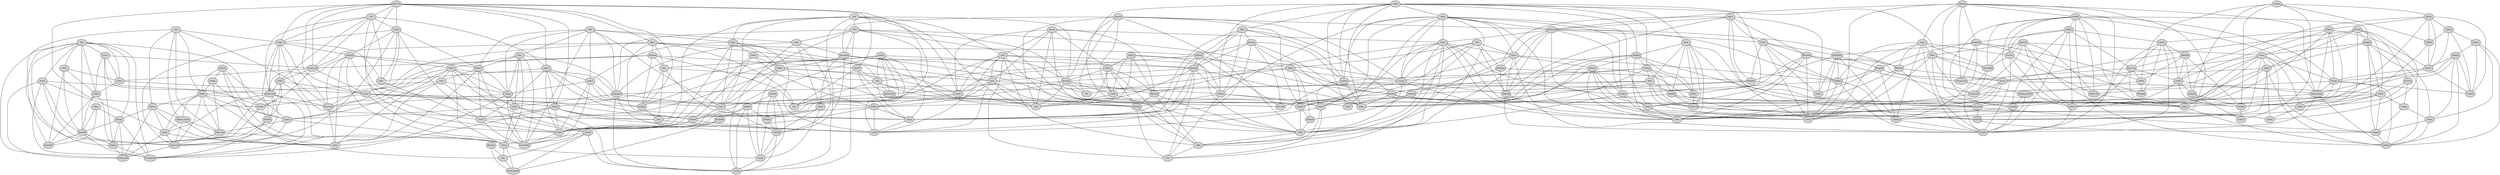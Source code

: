 graph geometric_spanner_greedy_spanner {
outputorder=edgesfirst;
node[fontsize=8, style=filled, margin="0.05,0.03"];
Ackley [pos="212.758,-465.261!"];
Ackworth [pos="206.835,-467.364!"];
Adair [pos="207.501,-473.215!"];
Adel [pos="208.072,-470.087!"];
Afton [pos="205.137,-470.99!"];
Agency [pos="204.975,-461.534!"];
Ainsworth [pos="206.445,-457.762!"];
Akron [pos="214.144,-482.797!"];
Albert_City [pos="213.91,-474.743!"];
Albia [pos="205.133,-464.029!"];
Albion [pos="210.562,-464.943!"];
Alburnett [pos="210.742,-458.093!"];
Alden [pos="212.601,-466.88!"];
Alexander [pos="214.029,-467.383!"];
Algona [pos="215.35,-471.165!"];
Alleman [pos="209.1,-468.058!"];
Allerton [pos="203.532,-466.826!"];
Allison [pos="213.764,-463.976!"];
Alta [pos="213.368,-476.453!"];
Alta_Vista [pos="215.993,-462.086!"];
Alton [pos="214.937,-480.053!"];
Altoona [pos="208.221,-467.323!"];
Alvord [pos="216.711,-481.506!"];
Amana [pos="209,-459.354!"];
Ames [pos="210.174,-468.1!"];
Anamosa [pos="210.542,-456.426!"];
Anderson [pos="204.007,-478.021!"];
Andover [pos="209.896,-451.259!"];
Andrew [pos="210.768,-452.962!"];
Anita [pos="207.226,-473.824!"];
Ankeny [pos="208.649,-468.029!"];
Anthon [pos="211.942,-479.333!"];
Aplington [pos="212.921,-464.422!"];
Arcadia [pos="210.436,-475.231!"];
Archer [pos="215.576,-478.729!"];
Aredale [pos="214.165,-465.027!"];
Arion [pos="209.746,-477.318!"];
Arispe [pos="204.747,-471.096!"];
Arlington [pos="213.746,-458.356!"];
Armstrong [pos="216.98,-472.392!"];
Arnolds_Park [pos="216.864,-475.619!"];
Arthur [pos="211.674,-476.738!"];
Asbury [pos="212.572,-453.758!"];
Ashton [pos="216.557,-478.956!"];
Aspinwall [pos="209.56,-475.678!"];
Atalissa [pos="207.856,-455.83!"];
Athelstan [pos="202.861,-472.711!"];
Atkins [pos="209.985,-459.311!"];
Atlantic [pos="207.018,-475.069!"];
Auburn [pos="211.257,-474.389!"];
Audubon [pos="208.59,-474.662!"];
Aurelia [pos="213.564,-477.183!"];
Aurora [pos="213.094,-458.642!"];
Avoca [pos="207.383,-476.69!"];
Ayrshire [pos="215.196,-474.164!"];
Badger [pos="213.072,-470.73!"];
Bagley [pos="209.231,-472.15!"];
Baldwin [pos="210.371,-454.208!"];
Balltown [pos="213.19,-454.344!"];
Bancroft [pos="216.464,-471.09!"];
Bankston [pos="212.593,-454.806!"];
Barnes_City [pos="207.535,-462.348!"];
Barnum [pos="212.543,-471.826!"];
Bartlett [pos="204.425,-478.975!"];
Bassett [pos="215.315,-462.577!"];
Batavia [pos="204.971,-460.837!"];
Battle_Creek [pos="211.578,-477.993!"];
Baxter [pos="209.131,-465.758!"];
Bayard [pos="209.26,-472.792!"];
Beacon [pos="206.385,-463.398!"];
Beaconsfield [pos="204.039,-470.253!"];
Beaman [pos="211.099,-464.118!"];
Beaver [pos="210.192,-470.711!"];
Beaverdale [pos="204.233,-456.042!"];
Bedford [pos="203.335,-473.607!"];
Belle_Plaine [pos="209.485,-461.391!"];
Bellevue [pos="211.293,-452.115!"];
Belmond [pos="214.23,-468.07!"];
Bennett [pos="208.702,-454.869!"];
Bentley [pos="206.885,-478.101!"];
Benton [pos="203.517,-471.791!"];
Berkley [pos="209.725,-470.573!"];
Bernard [pos="211.561,-454.159!"];
Bertram [pos="209.749,-457.677!"];
Bettendorf [pos="207.622,-452.578!"];
Bevington [pos="206.8,-468.921!"];
Birmingham [pos="204.395,-459.736!"];
Blairsburg [pos="212.4,-468.215!"];
Blairstown [pos="209.547,-460.422!"];
Blakesburg [pos="204.811,-463.17!"];
Blanchard [pos="202.896,-476.108!"];
Blencoe [pos="209.651,-480.404!"];
Blockton [pos="203.078,-472.386!"];
Bloomfield [pos="203.758,-462.075!"];
Blue_Grass [pos="207.548,-453.824!"];
Bode [pos="214.341,-471.448!"];
Bolan [pos="216.86,-465.597!"];
Bonaparte [pos="203.49,-459.016!"];
Bondurant [pos="208.503,-467.311!"];
Boone [pos="210.298,-469.401!"];
Bouton [pos="209.257,-470.046!"];
Boxholm [pos="210.879,-470.53!"];
Boyden [pos="215.955,-480.029!"];
Braddyville [pos="202.894,-475.15!"];
Bradford [pos="213.165,-466.225!"];
Bradgate [pos="214.015,-472.09!"];
Brandon [pos="211.572,-460.011!"];
Brayton [pos="207.722,-474.621!"];
Breda [pos="210.908,-474.885!"];
Bridgewater [pos="206.225,-473.344!"];
Brighton [pos="205.874,-459.098!"];
Bristow [pos="213.869,-464.537!"];
Britt [pos="215.489,-469.009!"];
Bronson [pos="212.054,-481.07!"];
Brooklyn [pos="208.668,-462.227!"];
Brunsville [pos="214.049,-481.346!"];
Buckeye [pos="212.086,-466.875!"];
Buck_Grove [pos="209.59,-476.981!"];
Buffalo [pos="207.282,-453.617!"];
Buffalo_Center [pos="216.929,-469.733!"];
Burchinal [pos="215.326,-466.391!"];
Burlington [pos="204.038,-455.565!"];
Burr_Oak [pos="217.294,-459.327!"];
Burt [pos="215.987,-471.098!"];
Bussey [pos="206.022,-464.413!"];
Calamus [pos="209.129,-453.791!"];
California_Junction [pos="207.793,-479.974!"];
Callender [pos="211.81,-471.479!"];
Calmar [pos="215.918,-459.32!"];
Calumet [pos="214.732,-477.75!"];
Camanche [pos="208.94,-451.281!"];
Cambridge [pos="209.492,-467.646!"];
Cantril [pos="203.221,-460.349!"];
Carbon [pos="205.25,-474.117!"];
Carlisle [pos="207.59,-467.426!"];
Carpenter [pos="217.075,-465.075!"];
Carroll [pos="210.329,-474.335!"];
Carson [pos="206.183,-477.09!"];
Carter_Lake [pos="206.453,-479.59!"];
Cascade [pos="211.509,-455.023!"];
Casey [pos="207.537,-472.606!"];
Castalia [pos="215.56,-458.381!"];
Castana [pos="210.372,-479.543!"];
Cedar_Falls [pos="212.639,-462.227!"];
Cedar_Rapids [pos="210.042,-458.22!"];
Center_Junction [pos="210.581,-455.435!"];
Center_Point [pos="210.954,-458.926!"];
Centerville [pos="203.671,-464.37!"];
Central_City [pos="211.019,-457.62!"];
Centralia [pos="212.361,-454.185!"];
Chapin [pos="214.168,-466.111!"];
Chariton [pos="205.069,-466.533!"];
Charles_City [pos="215.332,-463.362!"];
Charlotte [pos="209.802,-452.326!"];
Charter_Oak [pos="210.342,-477.958!"];
Chatsworth [pos="214.581,-482.582!"];
Chelsea [pos="209.596,-461.973!"];
Cherokee [pos="213.747,-477.758!"];
Chester [pos="217.455,-461.802!"];
Chillicothe [pos="205.428,-462.647!"];
Churdan [pos="210.76,-472.372!"];
Cincinnati [pos="203.154,-464.623!"];
Clare [pos="212.936,-471.728!"];
Clarence [pos="209.445,-455.283!"];
Clarinda [pos="203.71,-475.192!"];
Clarion [pos="213.658,-468.665!"];
Clarksville [pos="213.923,-463.338!"];
Clayton [pos="214.519,-455.737!"];
Clearfield [pos="204.003,-472.415!"];
Clear_Lake [pos="215.69,-466.897!"];
Cleghorn [pos="214.061,-478.564!"];
Clemons [pos="210.569,-465.78!"];
Clermont [pos="215.018,-458.262!"];
Climbing_Hill [pos="211.708,-480.389!"];
Clinton [pos="209.222,-450.944!"];
Clio [pos="203.175,-467.257!"];
Clive [pos="208.066,-468.989!"];
Clutier [pos="210.397,-462.011!"];
Coalville [pos="212.226,-470.629!"];
Coburg [pos="204.587,-476.322!"];
Coggon [pos="211.404,-457.652!"];
Coin [pos="203.272,-476.151!"];
Colesburg [pos="213.197,-456.01!"];
Colfax [pos="208.389,-466.226!"];
College_Springs [pos="203.096,-475.604!"];
Collins [pos="209.514,-466.532!"];
Colo [pos="210.089,-466.576!"];
Columbus_City [pos="206.293,-456.872!"];
Columbus_Junction [pos="206.4,-456.804!"];
Colwell [pos="215.779,-462.97!"];
Conesville [pos="206.91,-456.749!"];
Conrad [pos="211.124,-464.373!"];
Conroy [pos="208.646,-459.988!"];
Conway [pos="203.743,-473.094!"];
Coon_Rapids [pos="209.374,-473.392!"];
Coppock [pos="205.821,-458.574!"];
Coralville [pos="208.382,-457.902!"];
Corley [pos="207.893,-476.651!"];
Corning [pos="204.95,-473.704!"];
Correctionville [pos="212.375,-478.928!"];
Columbus_City -- Columbus_Junction
Beaman -- Conrad
Altoona -- Bondurant
Blue_Grass -- Buffalo
Arion -- Buck_Grove
Blanchard -- Coin
Central_City -- Coggon
Athelstan -- Blockton
Afton -- Arispe
Barnum -- Clare
Camanche -- Clinton
Alleman -- Ankeny
Bancroft -- Burt
Asbury -- Centralia
Akron -- Chatsworth
Beaver -- Berkley
Braddyville -- College_Springs
Carbon -- Corning
Avoca -- Corley
Columbus_Junction -- Conesville
Alden -- Buckeye
Beaverdale -- Burlington
Brighton -- Coppock
Blanchard -- College_Springs
Alburnett -- Central_City
Castalia -- Clermont
Allerton -- Clio
Bolan -- Carpenter
Alleman -- Cambridge
Allison -- Bristow
Aredale -- Bristow
Coin -- College_Springs
Centerville -- Cincinnati
Collins -- Colo
Arcadia -- Breda
Belle_Plaine -- Chelsea
Anthon -- Correctionville
Charles_City -- Colwell
Aurelia -- Cherokee
Auburn -- Breda
Bassett -- Colwell
Adair -- Casey
Bayard -- Coon_Rapids
Bertram -- Cedar_Rapids
Burchinal -- Clear_Lake
Altoona -- Carlisle
Algona -- Burt
Bagley -- Bayard
Bedford -- Conway
Allison -- Clarksville
Bankston -- Centralia
Adair -- Anita
Agency -- Batavia
Berkley -- Bouton
Beaver -- Boxholm
Arlington -- Aurora
Alburnett -- Cedar_Rapids
Alexander -- Belmond
Bode -- Bradgate
Amana -- Conroy
Clearfield -- Conway
Ankeny -- Bondurant
Benton -- Blockton
Clarinda -- College_Springs
Andover -- Clinton
Balltown -- Bankston
Alta -- Aurelia
Ackworth -- Carlisle
Bronson -- Climbing_Hill
Bassett -- Charles_City
Benton -- Clearfield
Alburnett -- Coggon
Breda -- Carroll
Albion -- Conrad
Bernard -- Centralia
Chelsea -- Clutier
Blakesburg -- Chillicothe
Barnum -- Callender
Braddyville -- Clarinda
Ames -- Cambridge
Altoona -- Ankeny
Belmond -- Clarion
Atlantic -- Brayton
Alta_Vista -- Bassett
Albion -- Clemons
Balltown -- Centralia
Bennett -- Clarence
Asbury -- Balltown
Badger -- Coalville
Ackley -- Aplington
Alburnett -- Center_Point
Baxter -- Collins
Cherokee -- Cleghorn
Alden -- Bradford
Bernard -- Cascade
Audubon -- Brayton
Arion -- Charter_Oak
Baxter -- Colfax
Arcadia -- Carroll
Ainsworth -- Columbus_City
Alta_Vista -- Colwell
Albia -- Blakesburg
Blockton -- Clearfield
Ankeny -- Cambridge
Auburn -- Carroll
Clemons -- Colo
Anita -- Brayton
Callender -- Coalville
Allison -- Aplington
Aplington -- Bristow
Andover -- Camanche
Alleman -- Bondurant
Athelstan -- Conway
Brooklyn -- Chelsea
Albia -- Bussey
Belle_Plaine -- Blairstown
Blockton -- Conway
Arcadia -- Aspinwall
Calumet -- Cherokee
Amana -- Atkins
Anamosa -- Center_Junction
Andrew -- Bellevue
Blairstown -- Conroy
Calmar -- Castalia
Archer -- Ashton
Badger -- Clare
Bradford -- Chapin
Athelstan -- Bedford
Cascade -- Center_Junction
Alton -- Boyden
Ainsworth -- Coppock
Anderson -- Bartlett
Atkins -- Center_Point
Bondurant -- Cambridge
Ackley -- Bradford
Algona -- Bode
Calumet -- Cleghorn
Clarinda -- Coin
Andover -- Charlotte
Alleman -- Ames
Alburnett -- Bertram
Beacon -- Bussey
Anthon -- Climbing_Hill
Aredale -- Chapin
Asbury -- Bernard
Bondurant -- Colfax
Atkins -- Cedar_Rapids
Bettendorf -- Buffalo
Adel -- Clive
Arispe -- Beaconsfield
Belle_Plaine -- Clutier
Bankston -- Cascade
Altoona -- Colfax
Anita -- Bridgewater
Cambridge -- Collins
Ainsworth -- Conesville
Blencoe -- Castana
Ankeny -- Clive
Bradgate -- Clare
Barnes_City -- Brooklyn
Center_Junction -- Clarence
Cedar_Rapids -- Center_Point
Birmingham -- Bonaparte
Andrew -- Charlotte
Bennett -- Calamus
Colfax -- Collins
Belle_Plaine -- Brooklyn
Athelstan -- Clearfield
Adel -- Bouton
Baldwin -- Bernard
Burchinal -- Chapin
Atkins -- Blairstown
Cascade -- Centralia
Amana -- Blairstown
Agency -- Chillicothe
Beacon -- Chillicothe
Badger -- Barnum
Bankston -- Bernard
Ankeny -- Carlisle
Boone -- Bouton
Cambridge -- Colo
Battle_Creek -- Correctionville
Ashton -- Boyden
Bentley -- Carson
Battle_Creek -- Charter_Oak
Barnum -- Coalville
Batavia -- Birmingham
Bridgewater -- Carbon
Baldwin -- Center_Junction
Bedford -- Blockton
Bettendorf -- Blue_Grass
Brandon -- Center_Point
Arthur -- Battle_Creek
Baxter -- Colo
Anita -- Atlantic
Avoca -- Carson
Bevington -- Clive
Boone -- Boxholm
Bertram -- Central_City
Arlington -- Clermont
Bondurant -- Collins
Alexander -- Chapin
Atalissa -- Bennett
Adair -- Bridgewater
Anamosa -- Central_City
Archer -- Calumet
Clemons -- Collins
Aurelia -- Calumet
Aspinwall -- Buck_Grove
Berkley -- Boone
Ames -- Boone
Andrew -- Baldwin
Clare -- Coalville
Baldwin -- Calamus
Beaver -- Boone
Atalissa -- Conesville
Benton -- Conway
Afton -- Beaconsfield
Birmingham -- Cantril
Bridgewater -- Corning
Ackley -- Bristow
Coburg -- Coin
Boxholm -- Callender
Agency -- Bloomfield
Alexander -- Clarion
Blairsburg -- Clarion
Carroll -- Coon_Rapids
Brunsville -- Chatsworth
Bankston -- Colesburg
Alden -- Blairsburg
Clayton -- Colesburg
Boxholm -- Coalville
Center_Point -- Coggon
Conway -- Corning
Camanche -- Charlotte
Archer -- Boyden
Bonaparte -- Cantril
Burr_Oak -- Calmar
Blairsburg -- Buckeye
Callender -- Churdan
Aplington -- Aredale
Bertram -- Coralville
Anthon -- Battle_Creek
Calmar -- Clermont
Alleman -- Clive
California_Junction -- Carter_Lake
Baldwin -- Cascade
Armstrong -- Bancroft
Albia -- Beacon
Aspinwall -- Audubon
Charles_City -- Clarksville
Albert_City -- Ayrshire
Albia -- Chillicothe
Arispe -- Benton
Baldwin -- Clarence
Adair -- Brayton
Ackley -- Aredale
Clarinda -- Coburg
Bode -- Clare
Alburnett -- Atkins
Bancroft -- Buffalo_Center
Andrew -- Bernard
Baxter -- Clemons
Carlisle -- Colfax
Alexander -- Bradford
Akron -- Brunsville
Badger -- Bode
Badger -- Callender
Alton -- Archer
Anamosa -- Bertram
Alta_Vista -- Chester
Audubon -- Coon_Rapids
Avoca -- Bentley
Charlotte -- Clinton
Anamosa -- Coggon
Atkins -- Conroy
Albia -- Centerville
Bridgewater -- Casey
Bellevue -- Charlotte
Alden -- Alexander
Arispe -- Clearfield
Blakesburg -- Bloomfield
Archer -- Cleghorn
Calamus -- Clarence
Ames -- Colo
Amana -- Cedar_Rapids
Bagley -- Churdan
Aspinwall -- Carroll
Bentley -- Carter_Lake
Bennett -- Blue_Grass
Bayard -- Churdan
Barnes_City -- Beacon
Ackworth -- Bevington
Aredale -- Bradford
Allerton -- Chariton
Alton -- Brunsville
Belmond -- Britt
Amana -- Coralville
Castana -- Climbing_Hill
Blue_Grass -- Calamus
Anthon -- Castana
Anamosa -- Clarence
Castana -- Charter_Oak
Bassett -- Clarksville
Beacon -- Blakesburg
Bouton -- Clive
Clearfield -- Corning
Anita -- Audubon
Bedford -- Braddyville
Bernard -- Center_Junction
Birmingham -- Brighton
Britt -- Buffalo_Center
Calamus -- Charlotte
Bedford -- Corning
Beaconsfield -- Benton
Ackley -- Alden
Bedford -- Clarinda
Armstrong -- Burt
Ackley -- Allison
Alexander -- Burchinal
Belle_Plaine -- Conroy
Carlisle -- Clive
Andover -- Bellevue
Agency -- Blakesburg
Ackley -- Chapin
Albion -- Baxter
Bagley -- Berkley
Badger -- Bradgate
Blakesburg -- Centerville
Coburg -- College_Springs
Alvord -- Boyden
Buffalo_Center -- Burt
Atlantic -- Avoca
Balltown -- Colesburg
Altoona -- Clive
Baxter -- Bondurant
Atalissa -- Clarence
Allison -- Charles_City
Cedar_Rapids -- Coralville
Bevington -- Carlisle
Bouton -- Boxholm
Cedar_Falls -- Clarksville
Ames -- Collins
Anamosa -- Cascade
Alta -- Arthur
Churdan -- Coon_Rapids
Cleghorn -- Correctionville
Adel -- Bevington
Bolan -- Burchinal
Alton -- Cleghorn
Buck_Grove -- Corley
Ankeny -- Collins
Bagley -- Beaver
Alexander -- Clear_Lake
Bayard -- Casey
Batavia -- Bloomfield
Atkins -- Brandon
Ackley -- Buckeye
Bolan -- Clear_Lake
Bagley -- Casey
Beaver -- Churdan
Bloomfield -- Chillicothe
Bentley -- Corley
Audubon -- Carroll
Carson -- Coburg
Beaver -- Callender
Aredale -- Burchinal
Albert_City -- Alta
Anderson -- Coburg
Baldwin -- Bennett
Cambridge -- Colfax
Aplington -- Conrad
Alleman -- Boone
Blairstown -- Clutier
Cherokee -- Correctionville
Arthur -- Charter_Oak
Bloomfield -- Cantril
Atlantic -- Corley
Adair -- Bayard
Adair -- Audubon
Batavia -- Cantril
Bradford -- Bristow
Alexander -- Blairsburg
Amana -- Bertram
Belmond -- Blairsburg
Andrew -- Calamus
Birmingham -- Coppock
Boxholm -- Churdan
Aplington -- Beaman
Bettendorf -- Camanche
Ackley -- Conrad
Britt -- Clarion
Columbus_Junction -- Coppock
Anamosa -- Cedar_Rapids
Bussey -- Chillicothe
Barnum -- Churdan
Conesville -- Coralville
Buckeye -- Clemons
Belmond -- Clear_Lake
Bristow -- Charles_City
Carbon -- Clarinda
Adair -- Coon_Rapids
Atlantic -- Bridgewater
Albion -- Collins
Blencoe -- California_Junction
Andover -- Andrew
Balltown -- Clayton
Ackworth -- Colfax
Aspinwall -- Corley
Arcadia -- Audubon
Boone -- Cambridge
Bettendorf -- Calamus
Clarinda -- Corning
Arthur -- Aurelia
Ainsworth -- Coralville
Arcadia -- Buck_Grove
Arcadia -- Arthur
Ackworth -- Chariton
Cascade -- Colesburg
Alton -- Ashton
Aurora -- Coggon
Batavia -- Brighton
Battle_Creek -- Castana
Baldwin -- Charlotte
Andrew -- Asbury
Burr_Oak -- Castalia
Alleman -- Bouton
Casey -- Coon_Rapids
Anita -- Carbon
Arthur -- Breda
Belmond -- Burchinal
Atlantic -- Carbon
Andrew -- Centralia
Anderson -- Coin
Carroll -- Churdan
Arion -- Arthur
Bronson -- Brunsville
Alden -- Belmond
Buckeye -- Colo
Atalissa -- Blue_Grass
Adair -- Bagley
Aredale -- Charles_City
Brayton -- Corley
Ackworth -- Clive
Algona -- Armstrong
Chester -- Colwell
Aurora -- Brandon
Ankeny -- Bevington
Blencoe -- Climbing_Hill
Brayton -- Coon_Rapids
Bellevue -- Bernard
Blairstown -- Brandon
Alden -- Clarion
Auburn -- Churdan
Allison -- Cedar_Falls
Bentley -- California_Junction
Asbury -- Bellevue
Avoca -- Brayton
Arthur -- Buck_Grove
Aplington -- Chapin
Bagley -- Bouton
Ankeny -- Bouton
Audubon -- Corley
Anthon -- Charter_Oak
Aurelia -- Correctionville
Agency -- Cantril
Bartlett -- Carter_Lake
Britt -- Clear_Lake
Barnes_City -- Chillicothe
Atkins -- Coralville
Atalissa -- Coralville
Bankston -- Clayton
Aurelia -- Battle_Creek
Badger -- Clarion
Britt -- Burt
Ames -- Bouton
Aurora -- Center_Point
Algona -- Britt
Beaconsfield -- Clearfield
Bronson -- Correctionville
Battle_Creek -- Cherokee
Atlantic -- Carson
Anita -- Coon_Rapids
Calamus -- Center_Junction
Bettendorf -- Charlotte
Aplington -- Cedar_Falls
Arnolds_Park -- Ayrshire
Ackley -- Albion
Beaverdale -- Columbus_City
Beaman -- Clutier
Ames -- Blairsburg
Battle_Creek -- Buck_Grove
Allerton -- Cincinnati
Brooklyn -- Conroy
Ackley -- Clemons
Cedar_Falls -- Clutier
Boone -- Clive
Ames -- Buckeye
Boone -- Coalville
Alton -- Alvord
Aspinwall -- Coon_Rapids
Bloomfield -- Centerville
Bancroft -- Britt
Alleman -- Baxter
Carbon -- Coburg
Arthur -- Cherokee
Alton -- Calumet
Boyden -- Brunsville
Brandon -- Clutier
Bussey -- Chariton
Bevington -- Bondurant
Audubon -- Avoca
Alta -- Battle_Creek
Arthur -- Aspinwall
Adel -- Bagley
Anderson -- Carson
Bonaparte -- Coppock
Arlington -- Calmar
Bonaparte -- Brighton
Ayrshire -- Bradgate
Alvord -- Chatsworth
Bayard -- Brayton
Boyden -- Cleghorn
Bridgewater -- Clearfield
Arlington -- Colesburg
Blairsburg -- Boone
Bertram -- Clarence
Alburnett -- Aurora
Blairsburg -- Coalville
Birmingham -- Bloomfield
Clarion -- Coalville
Coggon -- Colesburg
Beaman -- Cedar_Falls
Carpenter -- Charles_City
Allerton -- Centerville
Brandon -- Cedar_Falls
Albion -- Buckeye
Carpenter -- Colwell
Burr_Oak -- Chester
Bradford -- Clarion
Blencoe -- Bronson
Belle_Plaine -- Brandon
Albia -- Chariton
Carson -- Carter_Lake
Armstrong -- Ayrshire
Calamus -- Camanche
Brayton -- Carbon
Bennett -- Bettendorf
Battle_Creek -- Cleghorn
Alton -- Chatsworth
Alvord -- Ashton
Auburn -- Bayard
Clayton -- Clermont
Adel -- Casey
Centerville -- Chariton
Bartlett -- Carson
Afton -- Bridgewater
Badger -- Blairsburg
Barnes_City -- Conroy
Bartlett -- Bentley
Aspinwall -- Atlantic
California_Junction -- Castana
Arispe -- Corning
Beaman -- Chelsea
Cascade -- Coggon
Bradford -- Clemons
Aurora -- Colesburg
Cascade -- Central_City
Atalissa -- Bertram
Coppock -- Coralville
Afton -- Bevington
Albert_City -- Bradgate
Alvord -- Brunsville
Albert_City -- Auburn
Center_Junction -- Colesburg
Buckeye -- Conrad
Agency -- Barnes_City
Anamosa -- Colesburg
Arispe -- Bridgewater
Bode -- Britt
Bassett -- Cedar_Falls
Chariton -- Cincinnati
Blue_Grass -- Charlotte
Buckeye -- Cambridge
Bolan -- Charles_City
Akron -- Bronson
Aplington -- Clemons
Afton -- Corning
Arcadia -- Charter_Oak
Arlington -- Clayton
Atlantic -- Coburg
Blairsburg -- Chapin
Anamosa -- Atalissa
Aredale -- Bolan
Alta_Vista -- Calmar
Alden -- Burchinal
Blairsburg -- Boxholm
Brighton -- Coralville
Bayard -- Boxholm
Brunsville -- Cleghorn
Brandon -- Chelsea
Barnes_City -- Blairstown
Charter_Oak -- Climbing_Hill
Alton -- Correctionville
Ainsworth -- Beaverdale
Armstrong -- Bode
Clarence -- Coralville
Blairsburg -- Colo
Castalia -- Clayton
Bode -- Clarion
Auburn -- Barnum
Belle_Plaine -- Center_Point
Anderson -- Bentley
Adel -- Ames
Afton -- Casey
Clermont -- Colesburg
Boyden -- Chatsworth
Albion -- Bradford
Aredale -- Carpenter
Brighton -- Conroy
Anthon -- Brunsville
Alta -- Breda
Calmar -- Chester
Bentley -- Buck_Grove
Beaman -- Clarksville
Albion -- Clutier
Berkley -- Cambridge
Brunsville -- Correctionville
Bevington -- Chariton
Alta -- Auburn
Auburn -- Callender
Arion -- Bentley
Badger -- Britt
Barnes_City -- Batavia
Cleghorn -- Climbing_Hill
Armstrong -- Bradgate
Bussey -- Colfax
Berkley -- Casey
Beaverdale -- Coppock
Blue_Grass -- Conesville
Albert_City -- Arthur
Algona -- Ayrshire
Brayton -- Buck_Grove
Ainsworth -- Amana
Arnolds_Park -- Calumet
Algona -- Clarion
Burchinal -- Charles_City
Alta_Vista -- Burr_Oak
Bennett -- Coralville
Alton -- Bronson
Ackworth -- Bussey
Beaverdale -- Bonaparte
Beaconsfield -- Bevington
Adel -- Afton
Aspinwall -- Battle_Creek
Beaman -- Brooklyn
Alton -- Anthon
Albert_City -- Arnolds_Park
Bankston -- Coggon
Bouton -- Casey
Carpenter -- Chapin
Arion -- Blencoe
Alburnett -- Clarence
Boone -- Buckeye
Buffalo_Center -- Clear_Lake
Carbon -- Carson
Albert_City -- Calumet
Beaconsfield -- Clio
Albion -- Chelsea
Ainsworth -- Conroy
Center_Point -- Clutier
Amana -- Brighton
Ayrshire -- Burt
Albert_City -- Clare
Alta -- Arcadia
Britt -- Chapin
Atlantic -- Buck_Grove
Bronson -- Cleghorn
Albert_City -- Barnum
Albia -- Allerton
Armstrong -- Arnolds_Park
Alton -- Climbing_Hill
California_Junction -- Charter_Oak
Ames -- Coalville
Amana -- Coppock
Algona -- Belmond
Carpenter -- Chester
Blue_Grass -- Columbus_City
Arion -- California_Junction
Center_Junction -- Coralville
Buffalo -- Columbus_Junction
Atlantic -- Clarinda
Albion -- Brooklyn
California_Junction -- Corley
Chariton -- Colfax
Coburg -- Conway
Barnum -- Carroll
Boxholm -- Clarion
Arnolds_Park -- Ashton
Bagley -- Coalville
Archer -- Arnolds_Park
Baxter -- Bussey
Bussey -- Carlisle
Aurelia -- Ayrshire
Bentley -- Charter_Oak
Beacon -- Colfax
Allerton -- Bussey
Adair -- Arispe
Allison -- Carpenter
Aplington -- Clutier
Allison -- Bolan
Albert_City -- Arcadia
Andover -- Buffalo
Adel -- Churdan
Bonaparte -- Columbus_City
Ayrshire -- Barnum
Casey -- Clearfield
Afton -- Clive
Baxter -- Brooklyn
Blairstown -- Cedar_Falls
Auburn -- Bradgate
Alta -- Arnolds_Park
Bentley -- Blencoe
Aurora -- Cedar_Falls
Ayrshire -- Calumet
Baxter -- Beacon
Atalissa -- Beaverdale
Anita -- Coburg
Anamosa -- Conesville
Altoona -- Bussey
Barnes_City -- Brighton
Arnolds_Park -- Aurelia
Ackworth -- Clio
Conesville -- Conroy
Beaverdale -- Birmingham
Bolan -- Clarksville
Bancroft -- Clarion
Anamosa -- Arlington
Bevington -- Casey
Carter_Lake -- Coburg
Barnes_City -- Baxter
Batavia -- Conroy
Bentley -- Castana
Buffalo -- Burlington
Castana -- Corley
Berkley -- Carroll
Baxter -- Chelsea
Albert_City -- Algona
Beaconsfield -- Chariton
Allerton -- Bevington
Beaverdale -- Buffalo
Allison -- Clutier
Albert_City -- Churdan
Aurora -- Cascade
Baxter -- Clutier
Avoca -- Clarinda
Barnes_City -- Colfax
Agency -- Conroy
Badger -- Buffalo_Center
Albion -- Barnes_City
Bevington -- Clio
Arion -- Carter_Lake
Brooklyn -- Colfax
Ackworth -- Beaconsfield
Bolan -- Buffalo_Center
Blencoe -- Corley
Chillicothe -- Conroy
Brighton -- Brooklyn
Carter_Lake -- Charter_Oak
Carson -- Charter_Oak
Ainsworth -- Anamosa
Bassett -- Clermont
Beacon -- Brighton
Alta_Vista -- Arlington
Calmar -- Cedar_Falls
Brandon -- Calmar
Albion -- Beacon
Albert_City -- Bancroft
Afton -- Chariton
Bevington -- Bridgewater
Afton -- Allerton
Calmar -- Clarksville
Alta_Vista -- Aurora
Arlington -- Bassett
Agency -- Belle_Plaine
Aurora -- Bassett
Bassett -- Brandon
Batavia -- Belle_Plaine
Albion -- Bussey
Cedar_Falls -- Clermont
Algona -- Arnolds_Park
Ainsworth -- Barnes_City
Bennett -- Burlington
Ainsworth -- Center_Junction
Beacon -- Beaman
Aurora -- Clarksville
Adel -- Corning
Ayrshire -- Churdan
Alta_Vista -- Brandon
Ashton -- Ayrshire
Bussey -- Clutier
Burchinal -- Chester
Ackworth -- Barnes_City
Chelsea -- Coppock
Beaman -- Bussey
Clemons -- Coalville
Arthur -- Clare
Clarksville -- Clermont
Alta -- Callender
Aurora -- Chester
Cincinnati -- Colfax
Chillicothe -- Coralville
Birmingham -- Chelsea
Beaconsfield -- Berkley
Beacon -- Coralville
Berkley -- Conway
Ames -- Burt
Ackley -- Atkins
Barnum -- Correctionville
}
